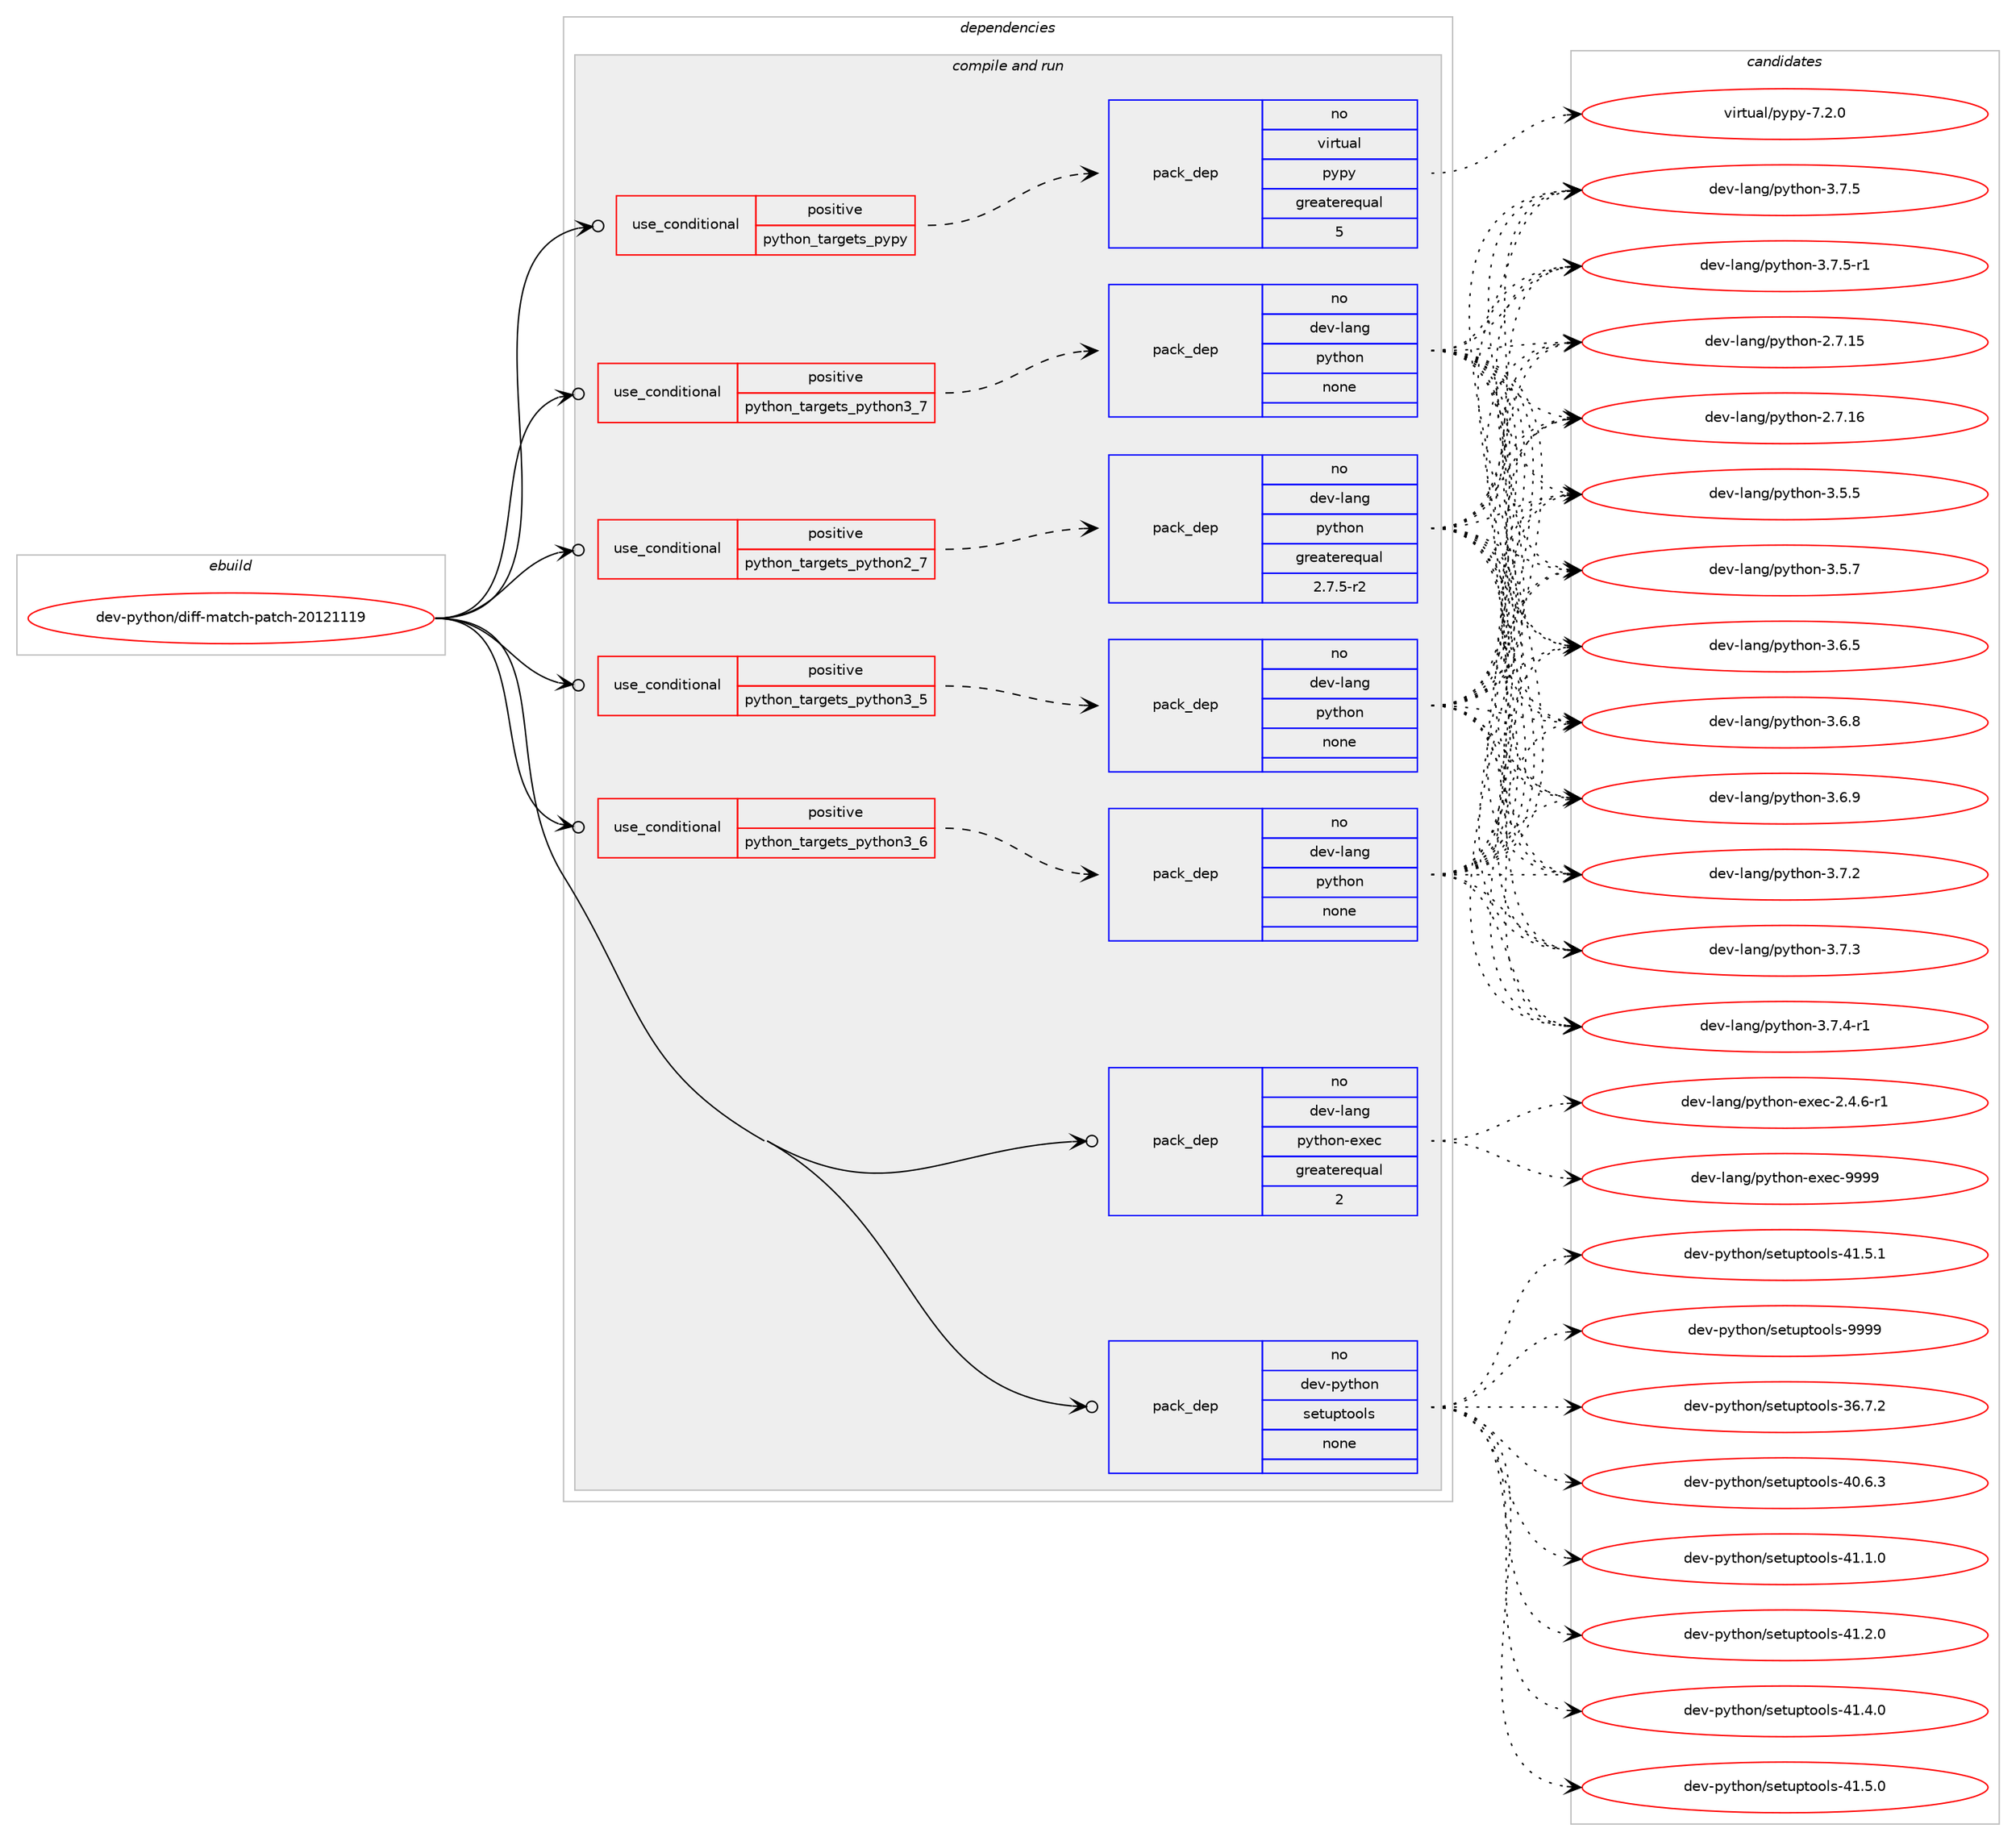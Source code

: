 digraph prolog {

# *************
# Graph options
# *************

newrank=true;
concentrate=true;
compound=true;
graph [rankdir=LR,fontname=Helvetica,fontsize=10,ranksep=1.5];#, ranksep=2.5, nodesep=0.2];
edge  [arrowhead=vee];
node  [fontname=Helvetica,fontsize=10];

# **********
# The ebuild
# **********

subgraph cluster_leftcol {
color=gray;
rank=same;
label=<<i>ebuild</i>>;
id [label="dev-python/diff-match-patch-20121119", color=red, width=4, href="../dev-python/diff-match-patch-20121119.svg"];
}

# ****************
# The dependencies
# ****************

subgraph cluster_midcol {
color=gray;
label=<<i>dependencies</i>>;
subgraph cluster_compile {
fillcolor="#eeeeee";
style=filled;
label=<<i>compile</i>>;
}
subgraph cluster_compileandrun {
fillcolor="#eeeeee";
style=filled;
label=<<i>compile and run</i>>;
subgraph cond138374 {
dependency601379 [label=<<TABLE BORDER="0" CELLBORDER="1" CELLSPACING="0" CELLPADDING="4"><TR><TD ROWSPAN="3" CELLPADDING="10">use_conditional</TD></TR><TR><TD>positive</TD></TR><TR><TD>python_targets_pypy</TD></TR></TABLE>>, shape=none, color=red];
subgraph pack451211 {
dependency601380 [label=<<TABLE BORDER="0" CELLBORDER="1" CELLSPACING="0" CELLPADDING="4" WIDTH="220"><TR><TD ROWSPAN="6" CELLPADDING="30">pack_dep</TD></TR><TR><TD WIDTH="110">no</TD></TR><TR><TD>virtual</TD></TR><TR><TD>pypy</TD></TR><TR><TD>greaterequal</TD></TR><TR><TD>5</TD></TR></TABLE>>, shape=none, color=blue];
}
dependency601379:e -> dependency601380:w [weight=20,style="dashed",arrowhead="vee"];
}
id:e -> dependency601379:w [weight=20,style="solid",arrowhead="odotvee"];
subgraph cond138375 {
dependency601381 [label=<<TABLE BORDER="0" CELLBORDER="1" CELLSPACING="0" CELLPADDING="4"><TR><TD ROWSPAN="3" CELLPADDING="10">use_conditional</TD></TR><TR><TD>positive</TD></TR><TR><TD>python_targets_python2_7</TD></TR></TABLE>>, shape=none, color=red];
subgraph pack451212 {
dependency601382 [label=<<TABLE BORDER="0" CELLBORDER="1" CELLSPACING="0" CELLPADDING="4" WIDTH="220"><TR><TD ROWSPAN="6" CELLPADDING="30">pack_dep</TD></TR><TR><TD WIDTH="110">no</TD></TR><TR><TD>dev-lang</TD></TR><TR><TD>python</TD></TR><TR><TD>greaterequal</TD></TR><TR><TD>2.7.5-r2</TD></TR></TABLE>>, shape=none, color=blue];
}
dependency601381:e -> dependency601382:w [weight=20,style="dashed",arrowhead="vee"];
}
id:e -> dependency601381:w [weight=20,style="solid",arrowhead="odotvee"];
subgraph cond138376 {
dependency601383 [label=<<TABLE BORDER="0" CELLBORDER="1" CELLSPACING="0" CELLPADDING="4"><TR><TD ROWSPAN="3" CELLPADDING="10">use_conditional</TD></TR><TR><TD>positive</TD></TR><TR><TD>python_targets_python3_5</TD></TR></TABLE>>, shape=none, color=red];
subgraph pack451213 {
dependency601384 [label=<<TABLE BORDER="0" CELLBORDER="1" CELLSPACING="0" CELLPADDING="4" WIDTH="220"><TR><TD ROWSPAN="6" CELLPADDING="30">pack_dep</TD></TR><TR><TD WIDTH="110">no</TD></TR><TR><TD>dev-lang</TD></TR><TR><TD>python</TD></TR><TR><TD>none</TD></TR><TR><TD></TD></TR></TABLE>>, shape=none, color=blue];
}
dependency601383:e -> dependency601384:w [weight=20,style="dashed",arrowhead="vee"];
}
id:e -> dependency601383:w [weight=20,style="solid",arrowhead="odotvee"];
subgraph cond138377 {
dependency601385 [label=<<TABLE BORDER="0" CELLBORDER="1" CELLSPACING="0" CELLPADDING="4"><TR><TD ROWSPAN="3" CELLPADDING="10">use_conditional</TD></TR><TR><TD>positive</TD></TR><TR><TD>python_targets_python3_6</TD></TR></TABLE>>, shape=none, color=red];
subgraph pack451214 {
dependency601386 [label=<<TABLE BORDER="0" CELLBORDER="1" CELLSPACING="0" CELLPADDING="4" WIDTH="220"><TR><TD ROWSPAN="6" CELLPADDING="30">pack_dep</TD></TR><TR><TD WIDTH="110">no</TD></TR><TR><TD>dev-lang</TD></TR><TR><TD>python</TD></TR><TR><TD>none</TD></TR><TR><TD></TD></TR></TABLE>>, shape=none, color=blue];
}
dependency601385:e -> dependency601386:w [weight=20,style="dashed",arrowhead="vee"];
}
id:e -> dependency601385:w [weight=20,style="solid",arrowhead="odotvee"];
subgraph cond138378 {
dependency601387 [label=<<TABLE BORDER="0" CELLBORDER="1" CELLSPACING="0" CELLPADDING="4"><TR><TD ROWSPAN="3" CELLPADDING="10">use_conditional</TD></TR><TR><TD>positive</TD></TR><TR><TD>python_targets_python3_7</TD></TR></TABLE>>, shape=none, color=red];
subgraph pack451215 {
dependency601388 [label=<<TABLE BORDER="0" CELLBORDER="1" CELLSPACING="0" CELLPADDING="4" WIDTH="220"><TR><TD ROWSPAN="6" CELLPADDING="30">pack_dep</TD></TR><TR><TD WIDTH="110">no</TD></TR><TR><TD>dev-lang</TD></TR><TR><TD>python</TD></TR><TR><TD>none</TD></TR><TR><TD></TD></TR></TABLE>>, shape=none, color=blue];
}
dependency601387:e -> dependency601388:w [weight=20,style="dashed",arrowhead="vee"];
}
id:e -> dependency601387:w [weight=20,style="solid",arrowhead="odotvee"];
subgraph pack451216 {
dependency601389 [label=<<TABLE BORDER="0" CELLBORDER="1" CELLSPACING="0" CELLPADDING="4" WIDTH="220"><TR><TD ROWSPAN="6" CELLPADDING="30">pack_dep</TD></TR><TR><TD WIDTH="110">no</TD></TR><TR><TD>dev-lang</TD></TR><TR><TD>python-exec</TD></TR><TR><TD>greaterequal</TD></TR><TR><TD>2</TD></TR></TABLE>>, shape=none, color=blue];
}
id:e -> dependency601389:w [weight=20,style="solid",arrowhead="odotvee"];
subgraph pack451217 {
dependency601390 [label=<<TABLE BORDER="0" CELLBORDER="1" CELLSPACING="0" CELLPADDING="4" WIDTH="220"><TR><TD ROWSPAN="6" CELLPADDING="30">pack_dep</TD></TR><TR><TD WIDTH="110">no</TD></TR><TR><TD>dev-python</TD></TR><TR><TD>setuptools</TD></TR><TR><TD>none</TD></TR><TR><TD></TD></TR></TABLE>>, shape=none, color=blue];
}
id:e -> dependency601390:w [weight=20,style="solid",arrowhead="odotvee"];
}
subgraph cluster_run {
fillcolor="#eeeeee";
style=filled;
label=<<i>run</i>>;
}
}

# **************
# The candidates
# **************

subgraph cluster_choices {
rank=same;
color=gray;
label=<<i>candidates</i>>;

subgraph choice451211 {
color=black;
nodesep=1;
choice1181051141161179710847112121112121455546504648 [label="virtual/pypy-7.2.0", color=red, width=4,href="../virtual/pypy-7.2.0.svg"];
dependency601380:e -> choice1181051141161179710847112121112121455546504648:w [style=dotted,weight="100"];
}
subgraph choice451212 {
color=black;
nodesep=1;
choice10010111845108971101034711212111610411111045504655464953 [label="dev-lang/python-2.7.15", color=red, width=4,href="../dev-lang/python-2.7.15.svg"];
choice10010111845108971101034711212111610411111045504655464954 [label="dev-lang/python-2.7.16", color=red, width=4,href="../dev-lang/python-2.7.16.svg"];
choice100101118451089711010347112121116104111110455146534653 [label="dev-lang/python-3.5.5", color=red, width=4,href="../dev-lang/python-3.5.5.svg"];
choice100101118451089711010347112121116104111110455146534655 [label="dev-lang/python-3.5.7", color=red, width=4,href="../dev-lang/python-3.5.7.svg"];
choice100101118451089711010347112121116104111110455146544653 [label="dev-lang/python-3.6.5", color=red, width=4,href="../dev-lang/python-3.6.5.svg"];
choice100101118451089711010347112121116104111110455146544656 [label="dev-lang/python-3.6.8", color=red, width=4,href="../dev-lang/python-3.6.8.svg"];
choice100101118451089711010347112121116104111110455146544657 [label="dev-lang/python-3.6.9", color=red, width=4,href="../dev-lang/python-3.6.9.svg"];
choice100101118451089711010347112121116104111110455146554650 [label="dev-lang/python-3.7.2", color=red, width=4,href="../dev-lang/python-3.7.2.svg"];
choice100101118451089711010347112121116104111110455146554651 [label="dev-lang/python-3.7.3", color=red, width=4,href="../dev-lang/python-3.7.3.svg"];
choice1001011184510897110103471121211161041111104551465546524511449 [label="dev-lang/python-3.7.4-r1", color=red, width=4,href="../dev-lang/python-3.7.4-r1.svg"];
choice100101118451089711010347112121116104111110455146554653 [label="dev-lang/python-3.7.5", color=red, width=4,href="../dev-lang/python-3.7.5.svg"];
choice1001011184510897110103471121211161041111104551465546534511449 [label="dev-lang/python-3.7.5-r1", color=red, width=4,href="../dev-lang/python-3.7.5-r1.svg"];
dependency601382:e -> choice10010111845108971101034711212111610411111045504655464953:w [style=dotted,weight="100"];
dependency601382:e -> choice10010111845108971101034711212111610411111045504655464954:w [style=dotted,weight="100"];
dependency601382:e -> choice100101118451089711010347112121116104111110455146534653:w [style=dotted,weight="100"];
dependency601382:e -> choice100101118451089711010347112121116104111110455146534655:w [style=dotted,weight="100"];
dependency601382:e -> choice100101118451089711010347112121116104111110455146544653:w [style=dotted,weight="100"];
dependency601382:e -> choice100101118451089711010347112121116104111110455146544656:w [style=dotted,weight="100"];
dependency601382:e -> choice100101118451089711010347112121116104111110455146544657:w [style=dotted,weight="100"];
dependency601382:e -> choice100101118451089711010347112121116104111110455146554650:w [style=dotted,weight="100"];
dependency601382:e -> choice100101118451089711010347112121116104111110455146554651:w [style=dotted,weight="100"];
dependency601382:e -> choice1001011184510897110103471121211161041111104551465546524511449:w [style=dotted,weight="100"];
dependency601382:e -> choice100101118451089711010347112121116104111110455146554653:w [style=dotted,weight="100"];
dependency601382:e -> choice1001011184510897110103471121211161041111104551465546534511449:w [style=dotted,weight="100"];
}
subgraph choice451213 {
color=black;
nodesep=1;
choice10010111845108971101034711212111610411111045504655464953 [label="dev-lang/python-2.7.15", color=red, width=4,href="../dev-lang/python-2.7.15.svg"];
choice10010111845108971101034711212111610411111045504655464954 [label="dev-lang/python-2.7.16", color=red, width=4,href="../dev-lang/python-2.7.16.svg"];
choice100101118451089711010347112121116104111110455146534653 [label="dev-lang/python-3.5.5", color=red, width=4,href="../dev-lang/python-3.5.5.svg"];
choice100101118451089711010347112121116104111110455146534655 [label="dev-lang/python-3.5.7", color=red, width=4,href="../dev-lang/python-3.5.7.svg"];
choice100101118451089711010347112121116104111110455146544653 [label="dev-lang/python-3.6.5", color=red, width=4,href="../dev-lang/python-3.6.5.svg"];
choice100101118451089711010347112121116104111110455146544656 [label="dev-lang/python-3.6.8", color=red, width=4,href="../dev-lang/python-3.6.8.svg"];
choice100101118451089711010347112121116104111110455146544657 [label="dev-lang/python-3.6.9", color=red, width=4,href="../dev-lang/python-3.6.9.svg"];
choice100101118451089711010347112121116104111110455146554650 [label="dev-lang/python-3.7.2", color=red, width=4,href="../dev-lang/python-3.7.2.svg"];
choice100101118451089711010347112121116104111110455146554651 [label="dev-lang/python-3.7.3", color=red, width=4,href="../dev-lang/python-3.7.3.svg"];
choice1001011184510897110103471121211161041111104551465546524511449 [label="dev-lang/python-3.7.4-r1", color=red, width=4,href="../dev-lang/python-3.7.4-r1.svg"];
choice100101118451089711010347112121116104111110455146554653 [label="dev-lang/python-3.7.5", color=red, width=4,href="../dev-lang/python-3.7.5.svg"];
choice1001011184510897110103471121211161041111104551465546534511449 [label="dev-lang/python-3.7.5-r1", color=red, width=4,href="../dev-lang/python-3.7.5-r1.svg"];
dependency601384:e -> choice10010111845108971101034711212111610411111045504655464953:w [style=dotted,weight="100"];
dependency601384:e -> choice10010111845108971101034711212111610411111045504655464954:w [style=dotted,weight="100"];
dependency601384:e -> choice100101118451089711010347112121116104111110455146534653:w [style=dotted,weight="100"];
dependency601384:e -> choice100101118451089711010347112121116104111110455146534655:w [style=dotted,weight="100"];
dependency601384:e -> choice100101118451089711010347112121116104111110455146544653:w [style=dotted,weight="100"];
dependency601384:e -> choice100101118451089711010347112121116104111110455146544656:w [style=dotted,weight="100"];
dependency601384:e -> choice100101118451089711010347112121116104111110455146544657:w [style=dotted,weight="100"];
dependency601384:e -> choice100101118451089711010347112121116104111110455146554650:w [style=dotted,weight="100"];
dependency601384:e -> choice100101118451089711010347112121116104111110455146554651:w [style=dotted,weight="100"];
dependency601384:e -> choice1001011184510897110103471121211161041111104551465546524511449:w [style=dotted,weight="100"];
dependency601384:e -> choice100101118451089711010347112121116104111110455146554653:w [style=dotted,weight="100"];
dependency601384:e -> choice1001011184510897110103471121211161041111104551465546534511449:w [style=dotted,weight="100"];
}
subgraph choice451214 {
color=black;
nodesep=1;
choice10010111845108971101034711212111610411111045504655464953 [label="dev-lang/python-2.7.15", color=red, width=4,href="../dev-lang/python-2.7.15.svg"];
choice10010111845108971101034711212111610411111045504655464954 [label="dev-lang/python-2.7.16", color=red, width=4,href="../dev-lang/python-2.7.16.svg"];
choice100101118451089711010347112121116104111110455146534653 [label="dev-lang/python-3.5.5", color=red, width=4,href="../dev-lang/python-3.5.5.svg"];
choice100101118451089711010347112121116104111110455146534655 [label="dev-lang/python-3.5.7", color=red, width=4,href="../dev-lang/python-3.5.7.svg"];
choice100101118451089711010347112121116104111110455146544653 [label="dev-lang/python-3.6.5", color=red, width=4,href="../dev-lang/python-3.6.5.svg"];
choice100101118451089711010347112121116104111110455146544656 [label="dev-lang/python-3.6.8", color=red, width=4,href="../dev-lang/python-3.6.8.svg"];
choice100101118451089711010347112121116104111110455146544657 [label="dev-lang/python-3.6.9", color=red, width=4,href="../dev-lang/python-3.6.9.svg"];
choice100101118451089711010347112121116104111110455146554650 [label="dev-lang/python-3.7.2", color=red, width=4,href="../dev-lang/python-3.7.2.svg"];
choice100101118451089711010347112121116104111110455146554651 [label="dev-lang/python-3.7.3", color=red, width=4,href="../dev-lang/python-3.7.3.svg"];
choice1001011184510897110103471121211161041111104551465546524511449 [label="dev-lang/python-3.7.4-r1", color=red, width=4,href="../dev-lang/python-3.7.4-r1.svg"];
choice100101118451089711010347112121116104111110455146554653 [label="dev-lang/python-3.7.5", color=red, width=4,href="../dev-lang/python-3.7.5.svg"];
choice1001011184510897110103471121211161041111104551465546534511449 [label="dev-lang/python-3.7.5-r1", color=red, width=4,href="../dev-lang/python-3.7.5-r1.svg"];
dependency601386:e -> choice10010111845108971101034711212111610411111045504655464953:w [style=dotted,weight="100"];
dependency601386:e -> choice10010111845108971101034711212111610411111045504655464954:w [style=dotted,weight="100"];
dependency601386:e -> choice100101118451089711010347112121116104111110455146534653:w [style=dotted,weight="100"];
dependency601386:e -> choice100101118451089711010347112121116104111110455146534655:w [style=dotted,weight="100"];
dependency601386:e -> choice100101118451089711010347112121116104111110455146544653:w [style=dotted,weight="100"];
dependency601386:e -> choice100101118451089711010347112121116104111110455146544656:w [style=dotted,weight="100"];
dependency601386:e -> choice100101118451089711010347112121116104111110455146544657:w [style=dotted,weight="100"];
dependency601386:e -> choice100101118451089711010347112121116104111110455146554650:w [style=dotted,weight="100"];
dependency601386:e -> choice100101118451089711010347112121116104111110455146554651:w [style=dotted,weight="100"];
dependency601386:e -> choice1001011184510897110103471121211161041111104551465546524511449:w [style=dotted,weight="100"];
dependency601386:e -> choice100101118451089711010347112121116104111110455146554653:w [style=dotted,weight="100"];
dependency601386:e -> choice1001011184510897110103471121211161041111104551465546534511449:w [style=dotted,weight="100"];
}
subgraph choice451215 {
color=black;
nodesep=1;
choice10010111845108971101034711212111610411111045504655464953 [label="dev-lang/python-2.7.15", color=red, width=4,href="../dev-lang/python-2.7.15.svg"];
choice10010111845108971101034711212111610411111045504655464954 [label="dev-lang/python-2.7.16", color=red, width=4,href="../dev-lang/python-2.7.16.svg"];
choice100101118451089711010347112121116104111110455146534653 [label="dev-lang/python-3.5.5", color=red, width=4,href="../dev-lang/python-3.5.5.svg"];
choice100101118451089711010347112121116104111110455146534655 [label="dev-lang/python-3.5.7", color=red, width=4,href="../dev-lang/python-3.5.7.svg"];
choice100101118451089711010347112121116104111110455146544653 [label="dev-lang/python-3.6.5", color=red, width=4,href="../dev-lang/python-3.6.5.svg"];
choice100101118451089711010347112121116104111110455146544656 [label="dev-lang/python-3.6.8", color=red, width=4,href="../dev-lang/python-3.6.8.svg"];
choice100101118451089711010347112121116104111110455146544657 [label="dev-lang/python-3.6.9", color=red, width=4,href="../dev-lang/python-3.6.9.svg"];
choice100101118451089711010347112121116104111110455146554650 [label="dev-lang/python-3.7.2", color=red, width=4,href="../dev-lang/python-3.7.2.svg"];
choice100101118451089711010347112121116104111110455146554651 [label="dev-lang/python-3.7.3", color=red, width=4,href="../dev-lang/python-3.7.3.svg"];
choice1001011184510897110103471121211161041111104551465546524511449 [label="dev-lang/python-3.7.4-r1", color=red, width=4,href="../dev-lang/python-3.7.4-r1.svg"];
choice100101118451089711010347112121116104111110455146554653 [label="dev-lang/python-3.7.5", color=red, width=4,href="../dev-lang/python-3.7.5.svg"];
choice1001011184510897110103471121211161041111104551465546534511449 [label="dev-lang/python-3.7.5-r1", color=red, width=4,href="../dev-lang/python-3.7.5-r1.svg"];
dependency601388:e -> choice10010111845108971101034711212111610411111045504655464953:w [style=dotted,weight="100"];
dependency601388:e -> choice10010111845108971101034711212111610411111045504655464954:w [style=dotted,weight="100"];
dependency601388:e -> choice100101118451089711010347112121116104111110455146534653:w [style=dotted,weight="100"];
dependency601388:e -> choice100101118451089711010347112121116104111110455146534655:w [style=dotted,weight="100"];
dependency601388:e -> choice100101118451089711010347112121116104111110455146544653:w [style=dotted,weight="100"];
dependency601388:e -> choice100101118451089711010347112121116104111110455146544656:w [style=dotted,weight="100"];
dependency601388:e -> choice100101118451089711010347112121116104111110455146544657:w [style=dotted,weight="100"];
dependency601388:e -> choice100101118451089711010347112121116104111110455146554650:w [style=dotted,weight="100"];
dependency601388:e -> choice100101118451089711010347112121116104111110455146554651:w [style=dotted,weight="100"];
dependency601388:e -> choice1001011184510897110103471121211161041111104551465546524511449:w [style=dotted,weight="100"];
dependency601388:e -> choice100101118451089711010347112121116104111110455146554653:w [style=dotted,weight="100"];
dependency601388:e -> choice1001011184510897110103471121211161041111104551465546534511449:w [style=dotted,weight="100"];
}
subgraph choice451216 {
color=black;
nodesep=1;
choice10010111845108971101034711212111610411111045101120101994550465246544511449 [label="dev-lang/python-exec-2.4.6-r1", color=red, width=4,href="../dev-lang/python-exec-2.4.6-r1.svg"];
choice10010111845108971101034711212111610411111045101120101994557575757 [label="dev-lang/python-exec-9999", color=red, width=4,href="../dev-lang/python-exec-9999.svg"];
dependency601389:e -> choice10010111845108971101034711212111610411111045101120101994550465246544511449:w [style=dotted,weight="100"];
dependency601389:e -> choice10010111845108971101034711212111610411111045101120101994557575757:w [style=dotted,weight="100"];
}
subgraph choice451217 {
color=black;
nodesep=1;
choice100101118451121211161041111104711510111611711211611111110811545515446554650 [label="dev-python/setuptools-36.7.2", color=red, width=4,href="../dev-python/setuptools-36.7.2.svg"];
choice100101118451121211161041111104711510111611711211611111110811545524846544651 [label="dev-python/setuptools-40.6.3", color=red, width=4,href="../dev-python/setuptools-40.6.3.svg"];
choice100101118451121211161041111104711510111611711211611111110811545524946494648 [label="dev-python/setuptools-41.1.0", color=red, width=4,href="../dev-python/setuptools-41.1.0.svg"];
choice100101118451121211161041111104711510111611711211611111110811545524946504648 [label="dev-python/setuptools-41.2.0", color=red, width=4,href="../dev-python/setuptools-41.2.0.svg"];
choice100101118451121211161041111104711510111611711211611111110811545524946524648 [label="dev-python/setuptools-41.4.0", color=red, width=4,href="../dev-python/setuptools-41.4.0.svg"];
choice100101118451121211161041111104711510111611711211611111110811545524946534648 [label="dev-python/setuptools-41.5.0", color=red, width=4,href="../dev-python/setuptools-41.5.0.svg"];
choice100101118451121211161041111104711510111611711211611111110811545524946534649 [label="dev-python/setuptools-41.5.1", color=red, width=4,href="../dev-python/setuptools-41.5.1.svg"];
choice10010111845112121116104111110471151011161171121161111111081154557575757 [label="dev-python/setuptools-9999", color=red, width=4,href="../dev-python/setuptools-9999.svg"];
dependency601390:e -> choice100101118451121211161041111104711510111611711211611111110811545515446554650:w [style=dotted,weight="100"];
dependency601390:e -> choice100101118451121211161041111104711510111611711211611111110811545524846544651:w [style=dotted,weight="100"];
dependency601390:e -> choice100101118451121211161041111104711510111611711211611111110811545524946494648:w [style=dotted,weight="100"];
dependency601390:e -> choice100101118451121211161041111104711510111611711211611111110811545524946504648:w [style=dotted,weight="100"];
dependency601390:e -> choice100101118451121211161041111104711510111611711211611111110811545524946524648:w [style=dotted,weight="100"];
dependency601390:e -> choice100101118451121211161041111104711510111611711211611111110811545524946534648:w [style=dotted,weight="100"];
dependency601390:e -> choice100101118451121211161041111104711510111611711211611111110811545524946534649:w [style=dotted,weight="100"];
dependency601390:e -> choice10010111845112121116104111110471151011161171121161111111081154557575757:w [style=dotted,weight="100"];
}
}

}
